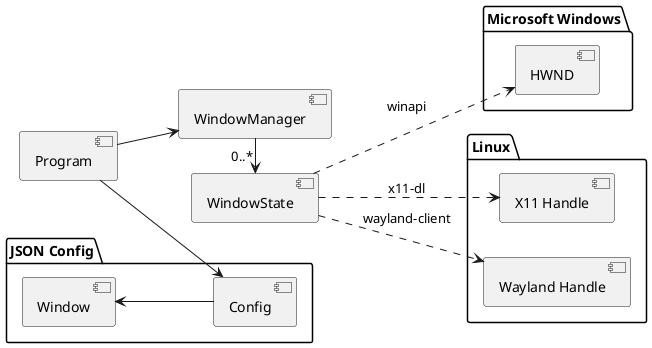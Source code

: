 @startuml System Component Diagram
left to right direction

package "JSON Config" {
    component [Config] as Config
    component [Window] as Window

    Window <-- Config
}

component [Program] as Program
component [WindowManager] as WindowManager
component [WindowState] as WindowState
Program --> Config
Program --> WindowManager
WindowManager -> "0..*" WindowState

package "Microsoft Windows" {
    component [HWND] as HWND

    WindowState ..> HWND : "winapi"
}

package "Linux" {
    component [X11 Handle] as X11Id
    component [Wayland Handle] as WaylandId

    WindowState ..> X11Id : "x11-dl"
    WindowState ..> WaylandId : "wayland-client"
}

@enduml